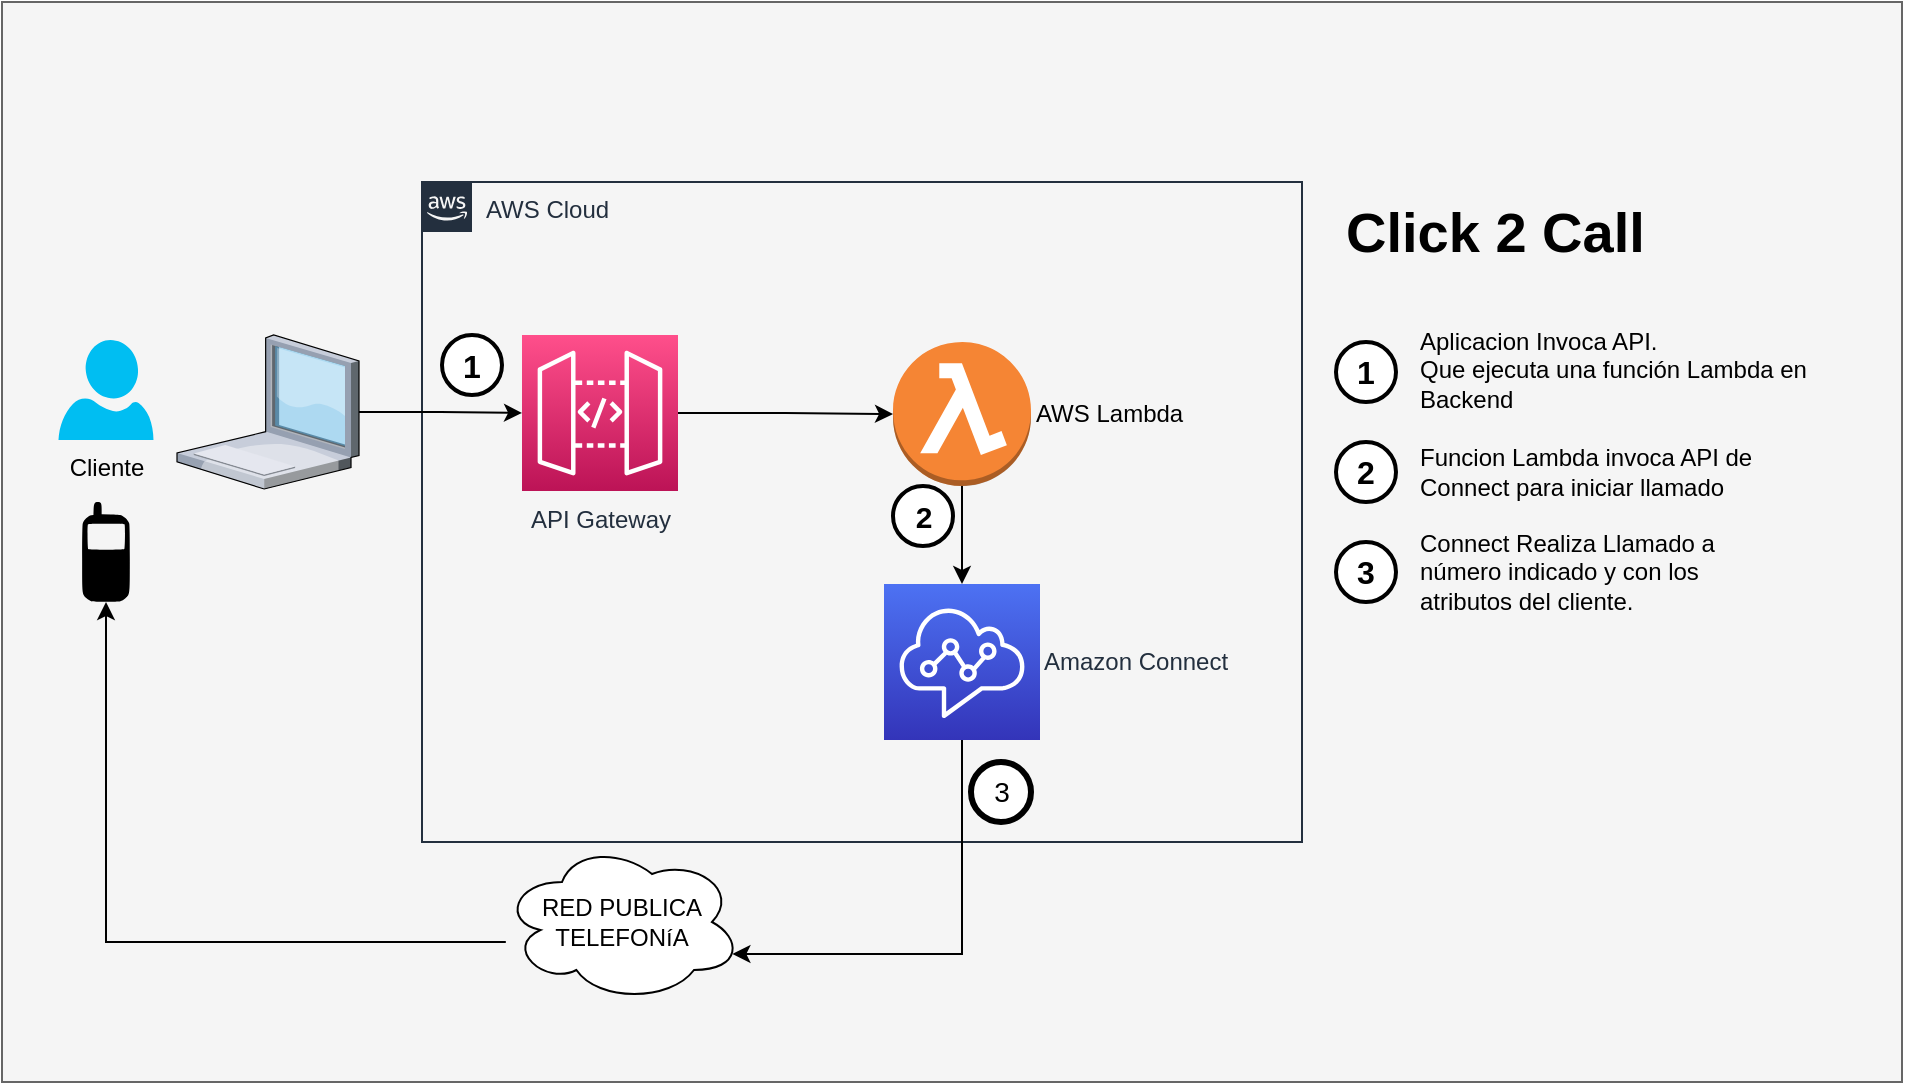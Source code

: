 <mxfile version="15.7.3" type="device"><diagram id="ElvwOPNfThrivhqjylhY" name="Página-1"><mxGraphModel dx="1106" dy="700" grid="1" gridSize="10" guides="1" tooltips="1" connect="1" arrows="1" fold="1" page="1" pageScale="1" pageWidth="1654" pageHeight="1169" math="0" shadow="0"><root><mxCell id="0"/><mxCell id="1" parent="0"/><mxCell id="kkznX8Gvg3StrIRANIUn-14" value="" style="fillColor=#f5f5f5;strokeColor=#666666;dashed=0;verticalAlign=top;fontStyle=0;fontColor=#333333;fontSize=12;" vertex="1" parent="1"><mxGeometry x="40" y="90" width="950" height="540" as="geometry"/></mxCell><mxCell id="0TwAw80w2D_IzKIGFoOY-1" value="AWS Cloud" style="points=[[0,0],[0.25,0],[0.5,0],[0.75,0],[1,0],[1,0.25],[1,0.5],[1,0.75],[1,1],[0.75,1],[0.5,1],[0.25,1],[0,1],[0,0.75],[0,0.5],[0,0.25]];outlineConnect=0;gradientColor=none;html=1;whiteSpace=wrap;fontSize=12;fontStyle=0;shape=mxgraph.aws4.group;grIcon=mxgraph.aws4.group_aws_cloud_alt;strokeColor=#232F3E;fillColor=none;verticalAlign=top;align=left;spacingLeft=30;fontColor=#232F3E;dashed=0;" parent="1" vertex="1"><mxGeometry x="250" y="180" width="440" height="330" as="geometry"/></mxCell><mxCell id="0TwAw80w2D_IzKIGFoOY-14" style="edgeStyle=orthogonalEdgeStyle;rounded=0;orthogonalLoop=1;jettySize=auto;html=1;entryX=0.96;entryY=0.7;entryDx=0;entryDy=0;entryPerimeter=0;" parent="1" source="0TwAw80w2D_IzKIGFoOY-2" target="0TwAw80w2D_IzKIGFoOY-13" edge="1"><mxGeometry relative="1" as="geometry"><Array as="points"><mxPoint x="520" y="566"/></Array></mxGeometry></mxCell><mxCell id="0TwAw80w2D_IzKIGFoOY-2" value="Amazon Connect" style="sketch=0;points=[[0,0,0],[0.25,0,0],[0.5,0,0],[0.75,0,0],[1,0,0],[0,1,0],[0.25,1,0],[0.5,1,0],[0.75,1,0],[1,1,0],[0,0.25,0],[0,0.5,0],[0,0.75,0],[1,0.25,0],[1,0.5,0],[1,0.75,0]];outlineConnect=0;fontColor=#232F3E;gradientColor=#4D72F3;gradientDirection=north;fillColor=#3334B9;strokeColor=#ffffff;dashed=0;verticalLabelPosition=middle;verticalAlign=middle;align=left;html=1;fontSize=12;fontStyle=0;aspect=fixed;shape=mxgraph.aws4.resourceIcon;resIcon=mxgraph.aws4.connect;labelPosition=right;" parent="1" vertex="1"><mxGeometry x="481" y="381" width="78" height="78" as="geometry"/></mxCell><mxCell id="0TwAw80w2D_IzKIGFoOY-7" style="edgeStyle=orthogonalEdgeStyle;rounded=0;orthogonalLoop=1;jettySize=auto;html=1;" parent="1" source="0TwAw80w2D_IzKIGFoOY-3" target="0TwAw80w2D_IzKIGFoOY-5" edge="1"><mxGeometry relative="1" as="geometry"/></mxCell><mxCell id="0TwAw80w2D_IzKIGFoOY-3" value="API Gateway" style="sketch=0;points=[[0,0,0],[0.25,0,0],[0.5,0,0],[0.75,0,0],[1,0,0],[0,1,0],[0.25,1,0],[0.5,1,0],[0.75,1,0],[1,1,0],[0,0.25,0],[0,0.5,0],[0,0.75,0],[1,0.25,0],[1,0.5,0],[1,0.75,0]];outlineConnect=0;fontColor=#232F3E;gradientColor=#FF4F8B;gradientDirection=north;fillColor=#BC1356;strokeColor=#ffffff;dashed=0;verticalLabelPosition=bottom;verticalAlign=top;align=center;html=1;fontSize=12;fontStyle=0;aspect=fixed;shape=mxgraph.aws4.resourceIcon;resIcon=mxgraph.aws4.api_gateway;" parent="1" vertex="1"><mxGeometry x="300" y="256.5" width="78" height="78" as="geometry"/></mxCell><mxCell id="0TwAw80w2D_IzKIGFoOY-6" style="edgeStyle=orthogonalEdgeStyle;rounded=0;orthogonalLoop=1;jettySize=auto;html=1;" parent="1" source="0TwAw80w2D_IzKIGFoOY-5" target="0TwAw80w2D_IzKIGFoOY-2" edge="1"><mxGeometry relative="1" as="geometry"/></mxCell><mxCell id="0TwAw80w2D_IzKIGFoOY-5" value="AWS Lambda" style="outlineConnect=0;dashed=0;verticalLabelPosition=middle;verticalAlign=middle;align=left;html=1;shape=mxgraph.aws3.lambda_function;fillColor=#F58534;gradientColor=none;labelPosition=right;" parent="1" vertex="1"><mxGeometry x="485.5" y="260" width="69" height="72" as="geometry"/></mxCell><mxCell id="0TwAw80w2D_IzKIGFoOY-9" value="Cliente" style="verticalLabelPosition=bottom;html=1;verticalAlign=top;align=center;strokeColor=none;fillColor=#00BEF2;shape=mxgraph.azure.user;" parent="1" vertex="1"><mxGeometry x="68.24" y="259" width="47.5" height="50" as="geometry"/></mxCell><mxCell id="0TwAw80w2D_IzKIGFoOY-11" style="edgeStyle=orthogonalEdgeStyle;rounded=0;orthogonalLoop=1;jettySize=auto;html=1;" parent="1" source="0TwAw80w2D_IzKIGFoOY-10" target="0TwAw80w2D_IzKIGFoOY-3" edge="1"><mxGeometry relative="1" as="geometry"/></mxCell><mxCell id="0TwAw80w2D_IzKIGFoOY-10" value="" style="verticalLabelPosition=bottom;sketch=0;aspect=fixed;html=1;verticalAlign=top;strokeColor=none;align=center;outlineConnect=0;shape=mxgraph.citrix.laptop_1;" parent="1" vertex="1"><mxGeometry x="127.5" y="256.5" width="91" height="77" as="geometry"/></mxCell><mxCell id="0TwAw80w2D_IzKIGFoOY-12" value="" style="shape=mxgraph.signs.tech.cell_phone;html=1;pointerEvents=1;fillColor=#000000;strokeColor=none;verticalLabelPosition=bottom;verticalAlign=top;align=center;" parent="1" vertex="1"><mxGeometry x="80" y="340" width="23.98" height="50" as="geometry"/></mxCell><mxCell id="0TwAw80w2D_IzKIGFoOY-15" style="edgeStyle=orthogonalEdgeStyle;rounded=0;orthogonalLoop=1;jettySize=auto;html=1;" parent="1" source="0TwAw80w2D_IzKIGFoOY-13" target="0TwAw80w2D_IzKIGFoOY-12" edge="1"><mxGeometry relative="1" as="geometry"><Array as="points"><mxPoint x="92" y="560"/></Array></mxGeometry></mxCell><mxCell id="0TwAw80w2D_IzKIGFoOY-13" value="RED PUBLICA&lt;br&gt;TELEFONíA" style="ellipse;shape=cloud;whiteSpace=wrap;html=1;" parent="1" vertex="1"><mxGeometry x="290" y="510" width="120" height="80" as="geometry"/></mxCell><mxCell id="kkznX8Gvg3StrIRANIUn-1" value="1" style="ellipse;whiteSpace=wrap;html=1;aspect=fixed;fontStyle=1;fontSize=16;strokeWidth=2;" vertex="1" parent="1"><mxGeometry x="260" y="256.5" width="30" height="30" as="geometry"/></mxCell><mxCell id="kkznX8Gvg3StrIRANIUn-2" value="2" style="ellipse;whiteSpace=wrap;html=1;aspect=fixed;strokeWidth=2;fontStyle=1;fontSize=15;" vertex="1" parent="1"><mxGeometry x="485.5" y="332" width="30" height="30" as="geometry"/></mxCell><mxCell id="kkznX8Gvg3StrIRANIUn-3" value="3" style="ellipse;whiteSpace=wrap;html=1;aspect=fixed;fontSize=14;strokeWidth=3;" vertex="1" parent="1"><mxGeometry x="524.5" y="470" width="30" height="30" as="geometry"/></mxCell><mxCell id="kkznX8Gvg3StrIRANIUn-4" value="&lt;h1&gt;Click 2 Call&lt;/h1&gt;&lt;p&gt;&lt;span style=&quot;color: rgba(0 , 0 , 0 , 0) ; font-family: monospace ; font-size: 0px&quot;&gt;%3CmxGraphModel%3E%3Croot%3E%3CmxCell%20id%3D%220%22%2F%3E%3CmxCell%20id%3D%221%22%20parent%3D%220%22%2F%3E%3CmxCell%20id%3D%222%22%20value%3D%221%22%20style%3D%22ellipse%3BwhiteSpace%3Dwrap%3Bhtml%3D1%3Baspect%3Dfixed%3BfontStyle%3D1%3BfontSize%3D16%3BstrokeWidth%3D2%3B%22%20vertex%3D%221%22%20parent%3D%221%22%3E%3CmxGeometry%20x%3D%22260%22%20y%3D%22256.5%22%20width%3D%2230%22%20height%3D%2230%22%20as%3D%22geometry%22%2F%3E%3C%2FmxCell%3E%3C%2Froot%3E%3C%2FmxGraphModel%3E&lt;/span&gt;&lt;br&gt;&lt;/p&gt;" style="text;html=1;strokeColor=none;fillColor=none;spacing=5;spacingTop=-20;whiteSpace=wrap;overflow=hidden;rounded=0;fontSize=14;" vertex="1" parent="1"><mxGeometry x="707" y="180" width="190" height="46" as="geometry"/></mxCell><mxCell id="kkznX8Gvg3StrIRANIUn-5" value="Aplicacion Invoca API. &lt;br&gt;Que ejecuta una función Lambda en Backend" style="text;html=1;strokeColor=none;fillColor=none;align=left;verticalAlign=middle;whiteSpace=wrap;rounded=0;fontSize=12;" vertex="1" parent="1"><mxGeometry x="747" y="259" width="200" height="30" as="geometry"/></mxCell><mxCell id="kkznX8Gvg3StrIRANIUn-6" value="1" style="ellipse;whiteSpace=wrap;html=1;aspect=fixed;fontStyle=1;fontSize=16;strokeWidth=2;" vertex="1" parent="1"><mxGeometry x="707" y="260" width="30" height="30" as="geometry"/></mxCell><mxCell id="kkznX8Gvg3StrIRANIUn-7" value="Funcion Lambda invoca API de Connect para iniciar llamado" style="text;html=1;strokeColor=none;fillColor=none;align=left;verticalAlign=middle;whiteSpace=wrap;rounded=0;fontSize=12;" vertex="1" parent="1"><mxGeometry x="747" y="310" width="190" height="30" as="geometry"/></mxCell><mxCell id="kkznX8Gvg3StrIRANIUn-8" value="2" style="ellipse;whiteSpace=wrap;html=1;aspect=fixed;fontStyle=1;fontSize=16;strokeWidth=2;" vertex="1" parent="1"><mxGeometry x="707" y="310" width="30" height="30" as="geometry"/></mxCell><mxCell id="kkznX8Gvg3StrIRANIUn-9" value="Connect Realiza Llamado a número indicado y con los atributos del cliente." style="text;html=1;strokeColor=none;fillColor=none;align=left;verticalAlign=middle;whiteSpace=wrap;rounded=0;fontSize=12;" vertex="1" parent="1"><mxGeometry x="747" y="360" width="190" height="30" as="geometry"/></mxCell><mxCell id="kkznX8Gvg3StrIRANIUn-10" value="3" style="ellipse;whiteSpace=wrap;html=1;aspect=fixed;fontStyle=1;fontSize=16;strokeWidth=2;" vertex="1" parent="1"><mxGeometry x="707" y="360" width="30" height="30" as="geometry"/></mxCell></root></mxGraphModel></diagram></mxfile>